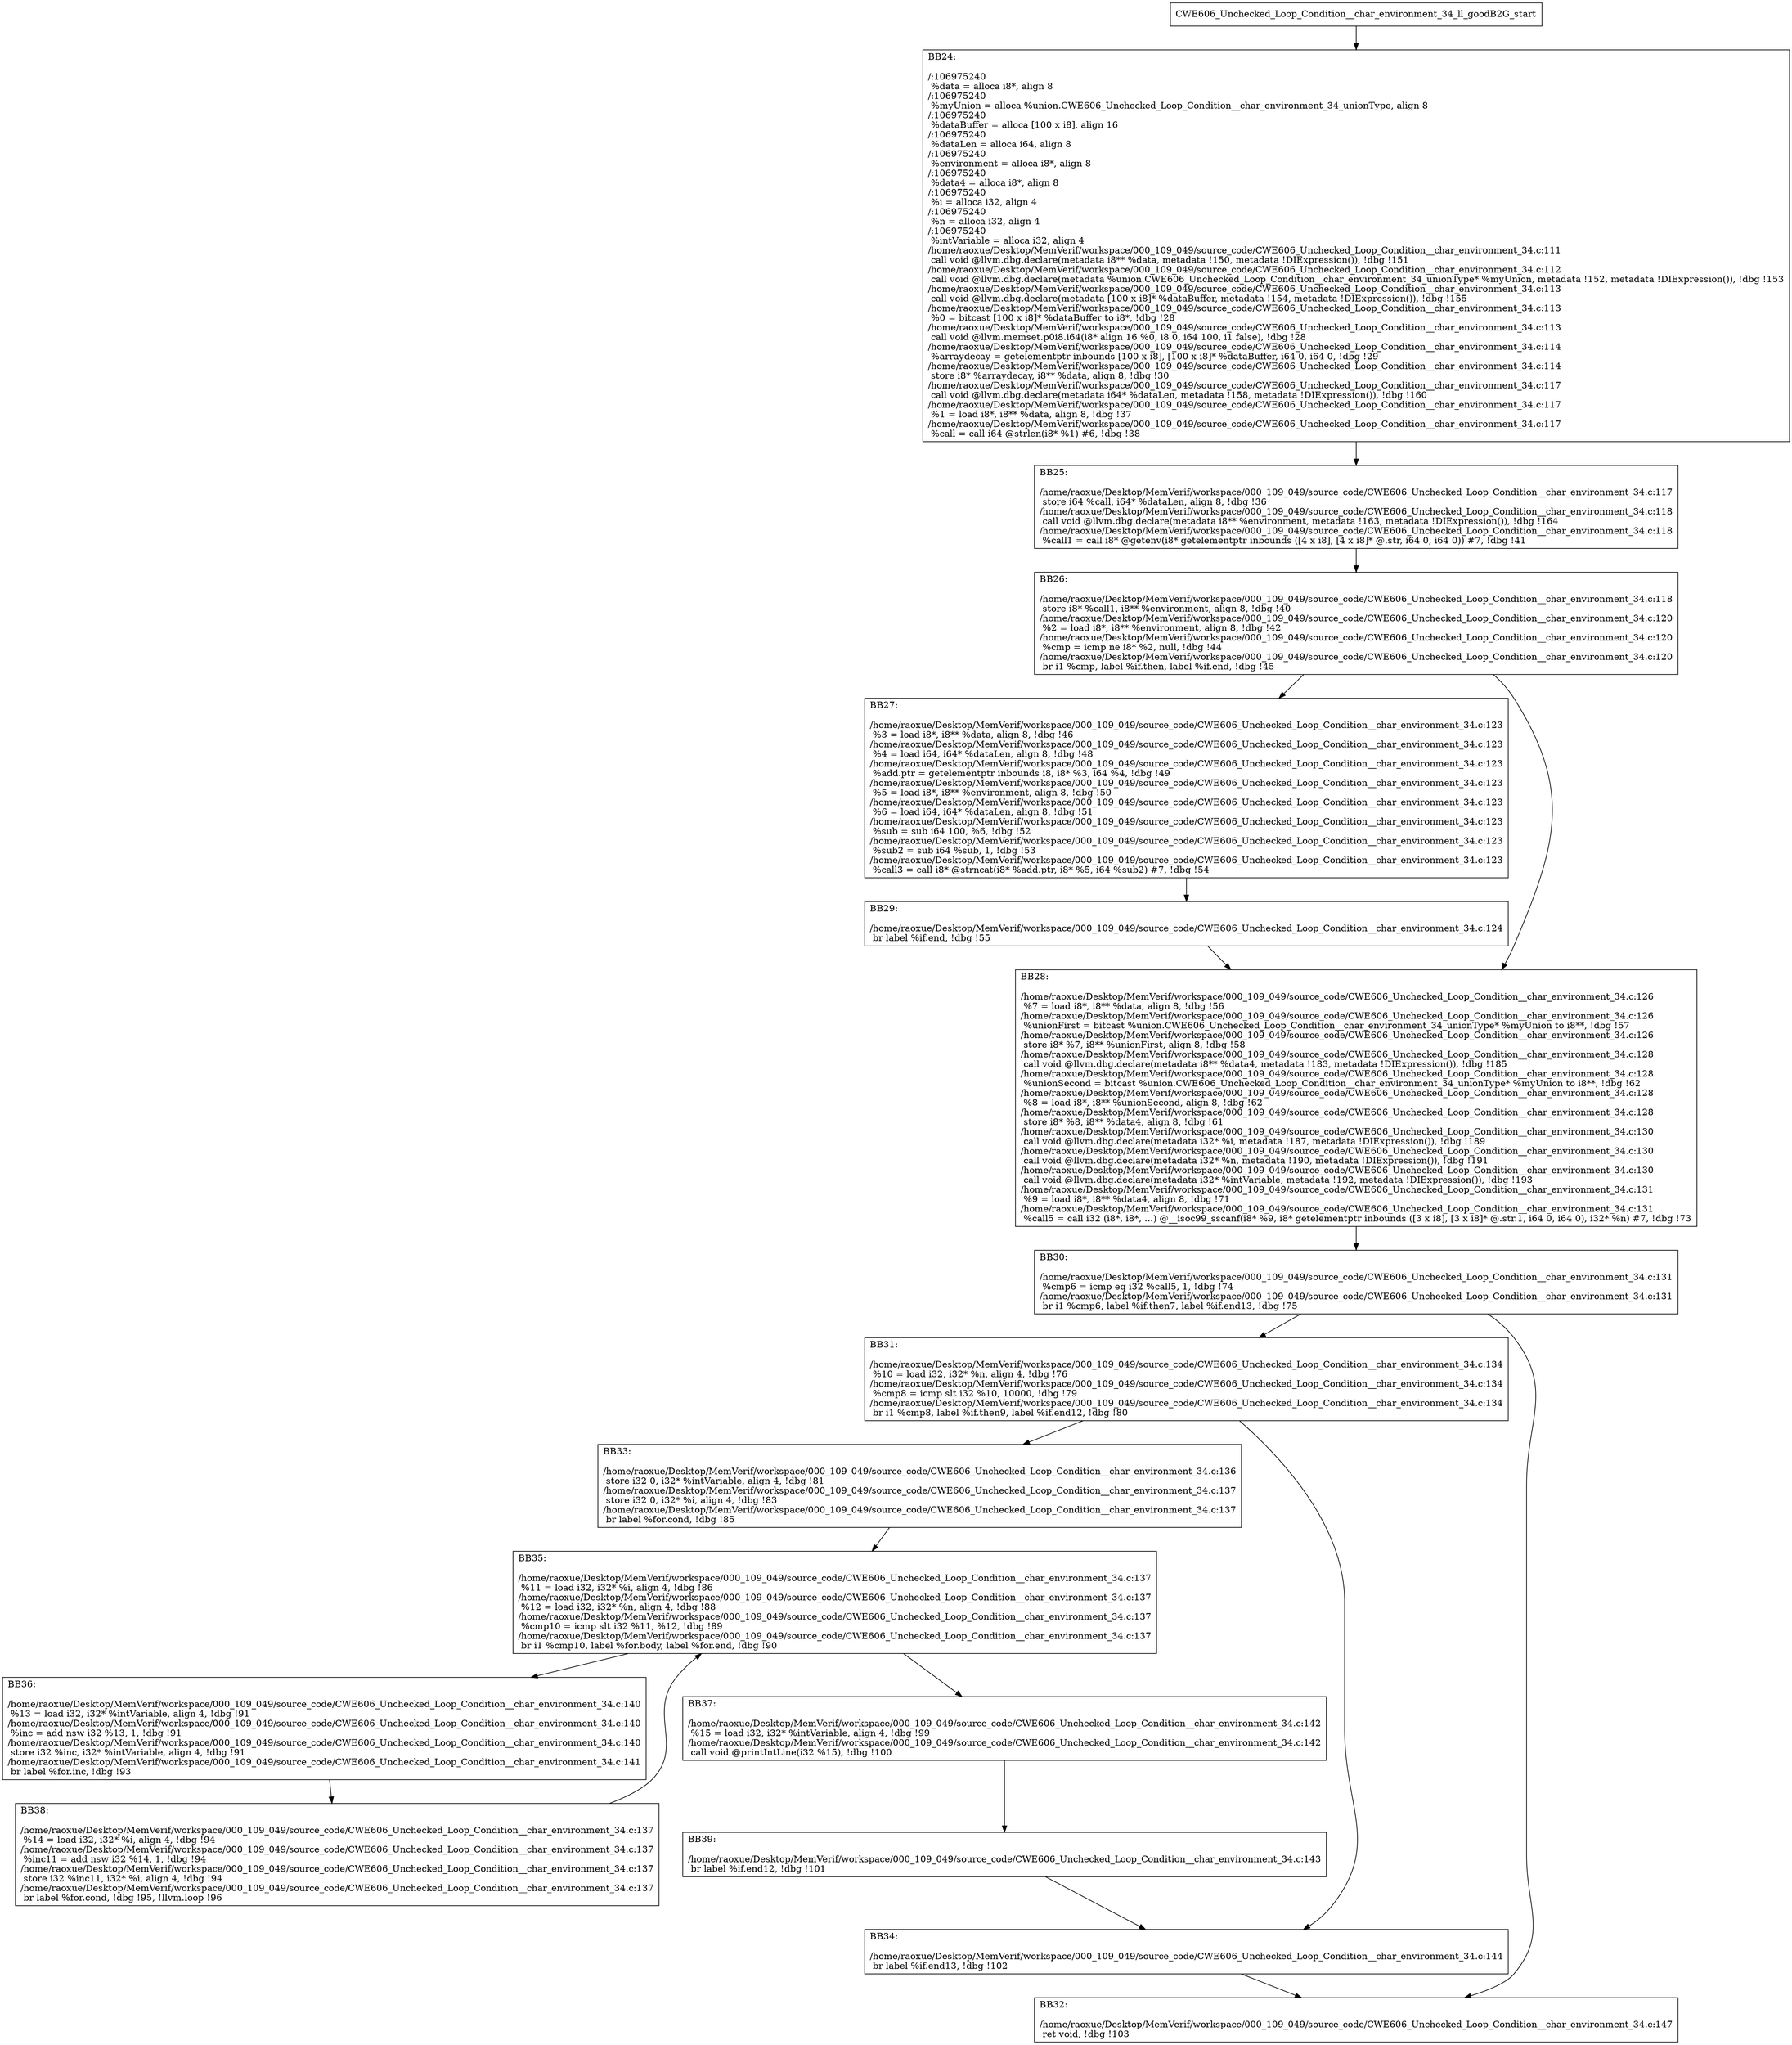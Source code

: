 digraph "CFG for'CWE606_Unchecked_Loop_Condition__char_environment_34_ll_goodB2G' function" {
	BBCWE606_Unchecked_Loop_Condition__char_environment_34_ll_goodB2G_start[shape=record,label="{CWE606_Unchecked_Loop_Condition__char_environment_34_ll_goodB2G_start}"];
	BBCWE606_Unchecked_Loop_Condition__char_environment_34_ll_goodB2G_start-> CWE606_Unchecked_Loop_Condition__char_environment_34_ll_goodB2GBB24;
	CWE606_Unchecked_Loop_Condition__char_environment_34_ll_goodB2GBB24 [shape=record, label="{BB24:\l\l/:106975240\l
  %data = alloca i8*, align 8\l
/:106975240\l
  %myUnion = alloca %union.CWE606_Unchecked_Loop_Condition__char_environment_34_unionType, align 8\l
/:106975240\l
  %dataBuffer = alloca [100 x i8], align 16\l
/:106975240\l
  %dataLen = alloca i64, align 8\l
/:106975240\l
  %environment = alloca i8*, align 8\l
/:106975240\l
  %data4 = alloca i8*, align 8\l
/:106975240\l
  %i = alloca i32, align 4\l
/:106975240\l
  %n = alloca i32, align 4\l
/:106975240\l
  %intVariable = alloca i32, align 4\l
/home/raoxue/Desktop/MemVerif/workspace/000_109_049/source_code/CWE606_Unchecked_Loop_Condition__char_environment_34.c:111\l
  call void @llvm.dbg.declare(metadata i8** %data, metadata !150, metadata !DIExpression()), !dbg !151\l
/home/raoxue/Desktop/MemVerif/workspace/000_109_049/source_code/CWE606_Unchecked_Loop_Condition__char_environment_34.c:112\l
  call void @llvm.dbg.declare(metadata %union.CWE606_Unchecked_Loop_Condition__char_environment_34_unionType* %myUnion, metadata !152, metadata !DIExpression()), !dbg !153\l
/home/raoxue/Desktop/MemVerif/workspace/000_109_049/source_code/CWE606_Unchecked_Loop_Condition__char_environment_34.c:113\l
  call void @llvm.dbg.declare(metadata [100 x i8]* %dataBuffer, metadata !154, metadata !DIExpression()), !dbg !155\l
/home/raoxue/Desktop/MemVerif/workspace/000_109_049/source_code/CWE606_Unchecked_Loop_Condition__char_environment_34.c:113\l
  %0 = bitcast [100 x i8]* %dataBuffer to i8*, !dbg !28\l
/home/raoxue/Desktop/MemVerif/workspace/000_109_049/source_code/CWE606_Unchecked_Loop_Condition__char_environment_34.c:113\l
  call void @llvm.memset.p0i8.i64(i8* align 16 %0, i8 0, i64 100, i1 false), !dbg !28\l
/home/raoxue/Desktop/MemVerif/workspace/000_109_049/source_code/CWE606_Unchecked_Loop_Condition__char_environment_34.c:114\l
  %arraydecay = getelementptr inbounds [100 x i8], [100 x i8]* %dataBuffer, i64 0, i64 0, !dbg !29\l
/home/raoxue/Desktop/MemVerif/workspace/000_109_049/source_code/CWE606_Unchecked_Loop_Condition__char_environment_34.c:114\l
  store i8* %arraydecay, i8** %data, align 8, !dbg !30\l
/home/raoxue/Desktop/MemVerif/workspace/000_109_049/source_code/CWE606_Unchecked_Loop_Condition__char_environment_34.c:117\l
  call void @llvm.dbg.declare(metadata i64* %dataLen, metadata !158, metadata !DIExpression()), !dbg !160\l
/home/raoxue/Desktop/MemVerif/workspace/000_109_049/source_code/CWE606_Unchecked_Loop_Condition__char_environment_34.c:117\l
  %1 = load i8*, i8** %data, align 8, !dbg !37\l
/home/raoxue/Desktop/MemVerif/workspace/000_109_049/source_code/CWE606_Unchecked_Loop_Condition__char_environment_34.c:117\l
  %call = call i64 @strlen(i8* %1) #6, !dbg !38\l
}"];
	CWE606_Unchecked_Loop_Condition__char_environment_34_ll_goodB2GBB24-> CWE606_Unchecked_Loop_Condition__char_environment_34_ll_goodB2GBB25;
	CWE606_Unchecked_Loop_Condition__char_environment_34_ll_goodB2GBB25 [shape=record, label="{BB25:\l\l/home/raoxue/Desktop/MemVerif/workspace/000_109_049/source_code/CWE606_Unchecked_Loop_Condition__char_environment_34.c:117\l
  store i64 %call, i64* %dataLen, align 8, !dbg !36\l
/home/raoxue/Desktop/MemVerif/workspace/000_109_049/source_code/CWE606_Unchecked_Loop_Condition__char_environment_34.c:118\l
  call void @llvm.dbg.declare(metadata i8** %environment, metadata !163, metadata !DIExpression()), !dbg !164\l
/home/raoxue/Desktop/MemVerif/workspace/000_109_049/source_code/CWE606_Unchecked_Loop_Condition__char_environment_34.c:118\l
  %call1 = call i8* @getenv(i8* getelementptr inbounds ([4 x i8], [4 x i8]* @.str, i64 0, i64 0)) #7, !dbg !41\l
}"];
	CWE606_Unchecked_Loop_Condition__char_environment_34_ll_goodB2GBB25-> CWE606_Unchecked_Loop_Condition__char_environment_34_ll_goodB2GBB26;
	CWE606_Unchecked_Loop_Condition__char_environment_34_ll_goodB2GBB26 [shape=record, label="{BB26:\l\l/home/raoxue/Desktop/MemVerif/workspace/000_109_049/source_code/CWE606_Unchecked_Loop_Condition__char_environment_34.c:118\l
  store i8* %call1, i8** %environment, align 8, !dbg !40\l
/home/raoxue/Desktop/MemVerif/workspace/000_109_049/source_code/CWE606_Unchecked_Loop_Condition__char_environment_34.c:120\l
  %2 = load i8*, i8** %environment, align 8, !dbg !42\l
/home/raoxue/Desktop/MemVerif/workspace/000_109_049/source_code/CWE606_Unchecked_Loop_Condition__char_environment_34.c:120\l
  %cmp = icmp ne i8* %2, null, !dbg !44\l
/home/raoxue/Desktop/MemVerif/workspace/000_109_049/source_code/CWE606_Unchecked_Loop_Condition__char_environment_34.c:120\l
  br i1 %cmp, label %if.then, label %if.end, !dbg !45\l
}"];
	CWE606_Unchecked_Loop_Condition__char_environment_34_ll_goodB2GBB26-> CWE606_Unchecked_Loop_Condition__char_environment_34_ll_goodB2GBB27;
	CWE606_Unchecked_Loop_Condition__char_environment_34_ll_goodB2GBB26-> CWE606_Unchecked_Loop_Condition__char_environment_34_ll_goodB2GBB28;
	CWE606_Unchecked_Loop_Condition__char_environment_34_ll_goodB2GBB27 [shape=record, label="{BB27:\l\l/home/raoxue/Desktop/MemVerif/workspace/000_109_049/source_code/CWE606_Unchecked_Loop_Condition__char_environment_34.c:123\l
  %3 = load i8*, i8** %data, align 8, !dbg !46\l
/home/raoxue/Desktop/MemVerif/workspace/000_109_049/source_code/CWE606_Unchecked_Loop_Condition__char_environment_34.c:123\l
  %4 = load i64, i64* %dataLen, align 8, !dbg !48\l
/home/raoxue/Desktop/MemVerif/workspace/000_109_049/source_code/CWE606_Unchecked_Loop_Condition__char_environment_34.c:123\l
  %add.ptr = getelementptr inbounds i8, i8* %3, i64 %4, !dbg !49\l
/home/raoxue/Desktop/MemVerif/workspace/000_109_049/source_code/CWE606_Unchecked_Loop_Condition__char_environment_34.c:123\l
  %5 = load i8*, i8** %environment, align 8, !dbg !50\l
/home/raoxue/Desktop/MemVerif/workspace/000_109_049/source_code/CWE606_Unchecked_Loop_Condition__char_environment_34.c:123\l
  %6 = load i64, i64* %dataLen, align 8, !dbg !51\l
/home/raoxue/Desktop/MemVerif/workspace/000_109_049/source_code/CWE606_Unchecked_Loop_Condition__char_environment_34.c:123\l
  %sub = sub i64 100, %6, !dbg !52\l
/home/raoxue/Desktop/MemVerif/workspace/000_109_049/source_code/CWE606_Unchecked_Loop_Condition__char_environment_34.c:123\l
  %sub2 = sub i64 %sub, 1, !dbg !53\l
/home/raoxue/Desktop/MemVerif/workspace/000_109_049/source_code/CWE606_Unchecked_Loop_Condition__char_environment_34.c:123\l
  %call3 = call i8* @strncat(i8* %add.ptr, i8* %5, i64 %sub2) #7, !dbg !54\l
}"];
	CWE606_Unchecked_Loop_Condition__char_environment_34_ll_goodB2GBB27-> CWE606_Unchecked_Loop_Condition__char_environment_34_ll_goodB2GBB29;
	CWE606_Unchecked_Loop_Condition__char_environment_34_ll_goodB2GBB29 [shape=record, label="{BB29:\l\l/home/raoxue/Desktop/MemVerif/workspace/000_109_049/source_code/CWE606_Unchecked_Loop_Condition__char_environment_34.c:124\l
  br label %if.end, !dbg !55\l
}"];
	CWE606_Unchecked_Loop_Condition__char_environment_34_ll_goodB2GBB29-> CWE606_Unchecked_Loop_Condition__char_environment_34_ll_goodB2GBB28;
	CWE606_Unchecked_Loop_Condition__char_environment_34_ll_goodB2GBB28 [shape=record, label="{BB28:\l\l/home/raoxue/Desktop/MemVerif/workspace/000_109_049/source_code/CWE606_Unchecked_Loop_Condition__char_environment_34.c:126\l
  %7 = load i8*, i8** %data, align 8, !dbg !56\l
/home/raoxue/Desktop/MemVerif/workspace/000_109_049/source_code/CWE606_Unchecked_Loop_Condition__char_environment_34.c:126\l
  %unionFirst = bitcast %union.CWE606_Unchecked_Loop_Condition__char_environment_34_unionType* %myUnion to i8**, !dbg !57\l
/home/raoxue/Desktop/MemVerif/workspace/000_109_049/source_code/CWE606_Unchecked_Loop_Condition__char_environment_34.c:126\l
  store i8* %7, i8** %unionFirst, align 8, !dbg !58\l
/home/raoxue/Desktop/MemVerif/workspace/000_109_049/source_code/CWE606_Unchecked_Loop_Condition__char_environment_34.c:128\l
  call void @llvm.dbg.declare(metadata i8** %data4, metadata !183, metadata !DIExpression()), !dbg !185\l
/home/raoxue/Desktop/MemVerif/workspace/000_109_049/source_code/CWE606_Unchecked_Loop_Condition__char_environment_34.c:128\l
  %unionSecond = bitcast %union.CWE606_Unchecked_Loop_Condition__char_environment_34_unionType* %myUnion to i8**, !dbg !62\l
/home/raoxue/Desktop/MemVerif/workspace/000_109_049/source_code/CWE606_Unchecked_Loop_Condition__char_environment_34.c:128\l
  %8 = load i8*, i8** %unionSecond, align 8, !dbg !62\l
/home/raoxue/Desktop/MemVerif/workspace/000_109_049/source_code/CWE606_Unchecked_Loop_Condition__char_environment_34.c:128\l
  store i8* %8, i8** %data4, align 8, !dbg !61\l
/home/raoxue/Desktop/MemVerif/workspace/000_109_049/source_code/CWE606_Unchecked_Loop_Condition__char_environment_34.c:130\l
  call void @llvm.dbg.declare(metadata i32* %i, metadata !187, metadata !DIExpression()), !dbg !189\l
/home/raoxue/Desktop/MemVerif/workspace/000_109_049/source_code/CWE606_Unchecked_Loop_Condition__char_environment_34.c:130\l
  call void @llvm.dbg.declare(metadata i32* %n, metadata !190, metadata !DIExpression()), !dbg !191\l
/home/raoxue/Desktop/MemVerif/workspace/000_109_049/source_code/CWE606_Unchecked_Loop_Condition__char_environment_34.c:130\l
  call void @llvm.dbg.declare(metadata i32* %intVariable, metadata !192, metadata !DIExpression()), !dbg !193\l
/home/raoxue/Desktop/MemVerif/workspace/000_109_049/source_code/CWE606_Unchecked_Loop_Condition__char_environment_34.c:131\l
  %9 = load i8*, i8** %data4, align 8, !dbg !71\l
/home/raoxue/Desktop/MemVerif/workspace/000_109_049/source_code/CWE606_Unchecked_Loop_Condition__char_environment_34.c:131\l
  %call5 = call i32 (i8*, i8*, ...) @__isoc99_sscanf(i8* %9, i8* getelementptr inbounds ([3 x i8], [3 x i8]* @.str.1, i64 0, i64 0), i32* %n) #7, !dbg !73\l
}"];
	CWE606_Unchecked_Loop_Condition__char_environment_34_ll_goodB2GBB28-> CWE606_Unchecked_Loop_Condition__char_environment_34_ll_goodB2GBB30;
	CWE606_Unchecked_Loop_Condition__char_environment_34_ll_goodB2GBB30 [shape=record, label="{BB30:\l\l/home/raoxue/Desktop/MemVerif/workspace/000_109_049/source_code/CWE606_Unchecked_Loop_Condition__char_environment_34.c:131\l
  %cmp6 = icmp eq i32 %call5, 1, !dbg !74\l
/home/raoxue/Desktop/MemVerif/workspace/000_109_049/source_code/CWE606_Unchecked_Loop_Condition__char_environment_34.c:131\l
  br i1 %cmp6, label %if.then7, label %if.end13, !dbg !75\l
}"];
	CWE606_Unchecked_Loop_Condition__char_environment_34_ll_goodB2GBB30-> CWE606_Unchecked_Loop_Condition__char_environment_34_ll_goodB2GBB31;
	CWE606_Unchecked_Loop_Condition__char_environment_34_ll_goodB2GBB30-> CWE606_Unchecked_Loop_Condition__char_environment_34_ll_goodB2GBB32;
	CWE606_Unchecked_Loop_Condition__char_environment_34_ll_goodB2GBB31 [shape=record, label="{BB31:\l\l/home/raoxue/Desktop/MemVerif/workspace/000_109_049/source_code/CWE606_Unchecked_Loop_Condition__char_environment_34.c:134\l
  %10 = load i32, i32* %n, align 4, !dbg !76\l
/home/raoxue/Desktop/MemVerif/workspace/000_109_049/source_code/CWE606_Unchecked_Loop_Condition__char_environment_34.c:134\l
  %cmp8 = icmp slt i32 %10, 10000, !dbg !79\l
/home/raoxue/Desktop/MemVerif/workspace/000_109_049/source_code/CWE606_Unchecked_Loop_Condition__char_environment_34.c:134\l
  br i1 %cmp8, label %if.then9, label %if.end12, !dbg !80\l
}"];
	CWE606_Unchecked_Loop_Condition__char_environment_34_ll_goodB2GBB31-> CWE606_Unchecked_Loop_Condition__char_environment_34_ll_goodB2GBB33;
	CWE606_Unchecked_Loop_Condition__char_environment_34_ll_goodB2GBB31-> CWE606_Unchecked_Loop_Condition__char_environment_34_ll_goodB2GBB34;
	CWE606_Unchecked_Loop_Condition__char_environment_34_ll_goodB2GBB33 [shape=record, label="{BB33:\l\l/home/raoxue/Desktop/MemVerif/workspace/000_109_049/source_code/CWE606_Unchecked_Loop_Condition__char_environment_34.c:136\l
  store i32 0, i32* %intVariable, align 4, !dbg !81\l
/home/raoxue/Desktop/MemVerif/workspace/000_109_049/source_code/CWE606_Unchecked_Loop_Condition__char_environment_34.c:137\l
  store i32 0, i32* %i, align 4, !dbg !83\l
/home/raoxue/Desktop/MemVerif/workspace/000_109_049/source_code/CWE606_Unchecked_Loop_Condition__char_environment_34.c:137\l
  br label %for.cond, !dbg !85\l
}"];
	CWE606_Unchecked_Loop_Condition__char_environment_34_ll_goodB2GBB33-> CWE606_Unchecked_Loop_Condition__char_environment_34_ll_goodB2GBB35;
	CWE606_Unchecked_Loop_Condition__char_environment_34_ll_goodB2GBB35 [shape=record, label="{BB35:\l\l/home/raoxue/Desktop/MemVerif/workspace/000_109_049/source_code/CWE606_Unchecked_Loop_Condition__char_environment_34.c:137\l
  %11 = load i32, i32* %i, align 4, !dbg !86\l
/home/raoxue/Desktop/MemVerif/workspace/000_109_049/source_code/CWE606_Unchecked_Loop_Condition__char_environment_34.c:137\l
  %12 = load i32, i32* %n, align 4, !dbg !88\l
/home/raoxue/Desktop/MemVerif/workspace/000_109_049/source_code/CWE606_Unchecked_Loop_Condition__char_environment_34.c:137\l
  %cmp10 = icmp slt i32 %11, %12, !dbg !89\l
/home/raoxue/Desktop/MemVerif/workspace/000_109_049/source_code/CWE606_Unchecked_Loop_Condition__char_environment_34.c:137\l
  br i1 %cmp10, label %for.body, label %for.end, !dbg !90\l
}"];
	CWE606_Unchecked_Loop_Condition__char_environment_34_ll_goodB2GBB35-> CWE606_Unchecked_Loop_Condition__char_environment_34_ll_goodB2GBB36;
	CWE606_Unchecked_Loop_Condition__char_environment_34_ll_goodB2GBB35-> CWE606_Unchecked_Loop_Condition__char_environment_34_ll_goodB2GBB37;
	CWE606_Unchecked_Loop_Condition__char_environment_34_ll_goodB2GBB36 [shape=record, label="{BB36:\l\l/home/raoxue/Desktop/MemVerif/workspace/000_109_049/source_code/CWE606_Unchecked_Loop_Condition__char_environment_34.c:140\l
  %13 = load i32, i32* %intVariable, align 4, !dbg !91\l
/home/raoxue/Desktop/MemVerif/workspace/000_109_049/source_code/CWE606_Unchecked_Loop_Condition__char_environment_34.c:140\l
  %inc = add nsw i32 %13, 1, !dbg !91\l
/home/raoxue/Desktop/MemVerif/workspace/000_109_049/source_code/CWE606_Unchecked_Loop_Condition__char_environment_34.c:140\l
  store i32 %inc, i32* %intVariable, align 4, !dbg !91\l
/home/raoxue/Desktop/MemVerif/workspace/000_109_049/source_code/CWE606_Unchecked_Loop_Condition__char_environment_34.c:141\l
  br label %for.inc, !dbg !93\l
}"];
	CWE606_Unchecked_Loop_Condition__char_environment_34_ll_goodB2GBB36-> CWE606_Unchecked_Loop_Condition__char_environment_34_ll_goodB2GBB38;
	CWE606_Unchecked_Loop_Condition__char_environment_34_ll_goodB2GBB38 [shape=record, label="{BB38:\l\l/home/raoxue/Desktop/MemVerif/workspace/000_109_049/source_code/CWE606_Unchecked_Loop_Condition__char_environment_34.c:137\l
  %14 = load i32, i32* %i, align 4, !dbg !94\l
/home/raoxue/Desktop/MemVerif/workspace/000_109_049/source_code/CWE606_Unchecked_Loop_Condition__char_environment_34.c:137\l
  %inc11 = add nsw i32 %14, 1, !dbg !94\l
/home/raoxue/Desktop/MemVerif/workspace/000_109_049/source_code/CWE606_Unchecked_Loop_Condition__char_environment_34.c:137\l
  store i32 %inc11, i32* %i, align 4, !dbg !94\l
/home/raoxue/Desktop/MemVerif/workspace/000_109_049/source_code/CWE606_Unchecked_Loop_Condition__char_environment_34.c:137\l
  br label %for.cond, !dbg !95, !llvm.loop !96\l
}"];
	CWE606_Unchecked_Loop_Condition__char_environment_34_ll_goodB2GBB38-> CWE606_Unchecked_Loop_Condition__char_environment_34_ll_goodB2GBB35;
	CWE606_Unchecked_Loop_Condition__char_environment_34_ll_goodB2GBB37 [shape=record, label="{BB37:\l\l/home/raoxue/Desktop/MemVerif/workspace/000_109_049/source_code/CWE606_Unchecked_Loop_Condition__char_environment_34.c:142\l
  %15 = load i32, i32* %intVariable, align 4, !dbg !99\l
/home/raoxue/Desktop/MemVerif/workspace/000_109_049/source_code/CWE606_Unchecked_Loop_Condition__char_environment_34.c:142\l
  call void @printIntLine(i32 %15), !dbg !100\l
}"];
	CWE606_Unchecked_Loop_Condition__char_environment_34_ll_goodB2GBB37-> CWE606_Unchecked_Loop_Condition__char_environment_34_ll_goodB2GBB39;
	CWE606_Unchecked_Loop_Condition__char_environment_34_ll_goodB2GBB39 [shape=record, label="{BB39:\l\l/home/raoxue/Desktop/MemVerif/workspace/000_109_049/source_code/CWE606_Unchecked_Loop_Condition__char_environment_34.c:143\l
  br label %if.end12, !dbg !101\l
}"];
	CWE606_Unchecked_Loop_Condition__char_environment_34_ll_goodB2GBB39-> CWE606_Unchecked_Loop_Condition__char_environment_34_ll_goodB2GBB34;
	CWE606_Unchecked_Loop_Condition__char_environment_34_ll_goodB2GBB34 [shape=record, label="{BB34:\l\l/home/raoxue/Desktop/MemVerif/workspace/000_109_049/source_code/CWE606_Unchecked_Loop_Condition__char_environment_34.c:144\l
  br label %if.end13, !dbg !102\l
}"];
	CWE606_Unchecked_Loop_Condition__char_environment_34_ll_goodB2GBB34-> CWE606_Unchecked_Loop_Condition__char_environment_34_ll_goodB2GBB32;
	CWE606_Unchecked_Loop_Condition__char_environment_34_ll_goodB2GBB32 [shape=record, label="{BB32:\l\l/home/raoxue/Desktop/MemVerif/workspace/000_109_049/source_code/CWE606_Unchecked_Loop_Condition__char_environment_34.c:147\l
  ret void, !dbg !103\l
}"];
}

